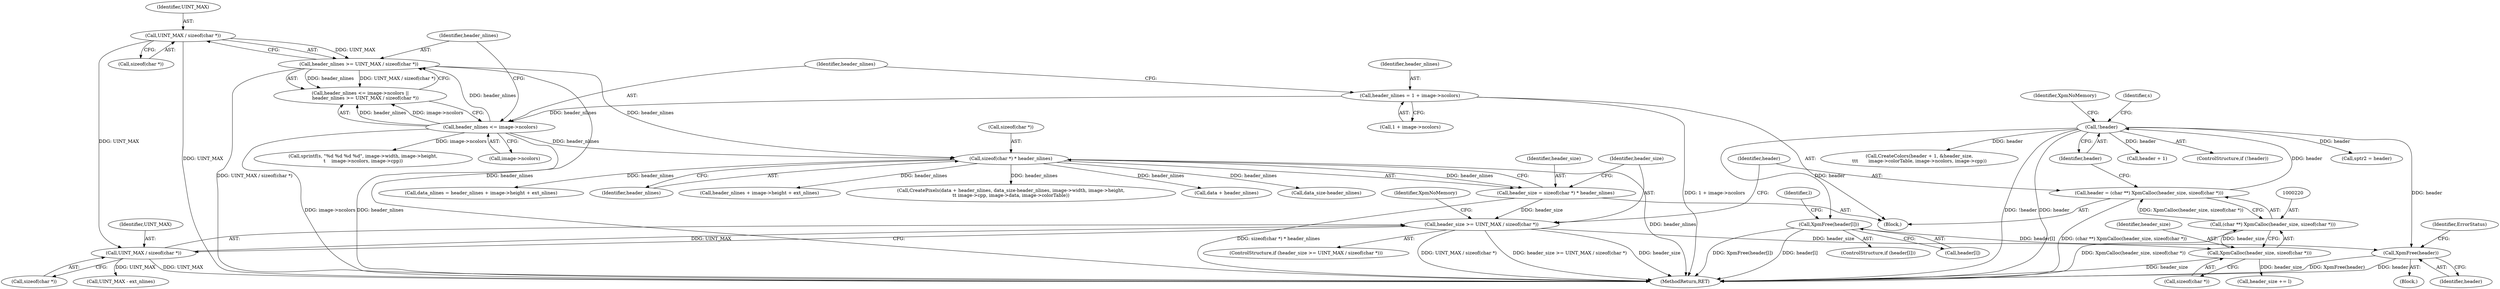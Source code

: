 digraph "0_libXpm_d1167418f0fd02a27f617ec5afd6db053afbe185@pointer" {
"1000601" [label="(Call,XpmFree(header[l]))"];
"1000226" [label="(Call,!header)"];
"1000217" [label="(Call,header = (char **) XpmCalloc(header_size, sizeof(char *)))"];
"1000219" [label="(Call,(char **) XpmCalloc(header_size, sizeof(char *)))"];
"1000221" [label="(Call,XpmCalloc(header_size, sizeof(char *)))"];
"1000209" [label="(Call,header_size >= UINT_MAX / sizeof(char *))"];
"1000202" [label="(Call,header_size = sizeof(char *) * header_nlines)"];
"1000204" [label="(Call,sizeof(char *) * header_nlines)"];
"1000189" [label="(Call,header_nlines <= image->ncolors)"];
"1000180" [label="(Call,header_nlines = 1 + image->ncolors)"];
"1000194" [label="(Call,header_nlines >= UINT_MAX / sizeof(char *))"];
"1000196" [label="(Call,UINT_MAX / sizeof(char *))"];
"1000211" [label="(Call,UINT_MAX / sizeof(char *))"];
"1000605" [label="(Call,XpmFree(header))"];
"1000312" [label="(Call,CreateColors(header + 1, &header_size,\n\t\t\t       image->colorTable, image->ncolors, image->cpp))"];
"1000204" [label="(Call,sizeof(char *) * header_nlines)"];
"1000227" [label="(Identifier,header)"];
"1000596" [label="(Identifier,l)"];
"1000605" [label="(Call,XpmFree(header))"];
"1000211" [label="(Call,UINT_MAX / sizeof(char *))"];
"1000202" [label="(Call,header_size = sizeof(char *) * header_nlines)"];
"1000602" [label="(Call,header[l])"];
"1000303" [label="(Call,header_size += l)"];
"1000219" [label="(Call,(char **) XpmCalloc(header_size, sizeof(char *)))"];
"1000198" [label="(Call,sizeof(char *))"];
"1000213" [label="(Call,sizeof(char *))"];
"1000606" [label="(Identifier,header)"];
"1000208" [label="(ControlStructure,if (header_size >= UINT_MAX / sizeof(char *)))"];
"1000197" [label="(Identifier,UINT_MAX)"];
"1000440" [label="(Call,data_nlines = header_nlines + image->height + ext_nlines)"];
"1000233" [label="(Call,sprintf(s, \"%d %d %d %d\", image->width, image->height,\n\t    image->ncolors, image->cpp))"];
"1000229" [label="(Identifier,XpmNoMemory)"];
"1000609" [label="(MethodReturn,RET)"];
"1000189" [label="(Call,header_nlines <= image->ncolors)"];
"1000442" [label="(Call,header_nlines + image->height + ext_nlines)"];
"1000180" [label="(Call,header_nlines = 1 + image->ncolors)"];
"1000195" [label="(Identifier,header_nlines)"];
"1000231" [label="(Identifier,s)"];
"1000210" [label="(Identifier,header_size)"];
"1000194" [label="(Call,header_nlines >= UINT_MAX / sizeof(char *))"];
"1000597" [label="(ControlStructure,if (header[l]))"];
"1000218" [label="(Identifier,header)"];
"1000223" [label="(Call,sizeof(char *))"];
"1000212" [label="(Identifier,UINT_MAX)"];
"1000216" [label="(Identifier,XpmNoMemory)"];
"1000182" [label="(Call,1 + image->ncolors)"];
"1000313" [label="(Call,header + 1)"];
"1000190" [label="(Identifier,header_nlines)"];
"1000526" [label="(Call,CreatePixels(data + header_nlines, data_size-header_nlines, image->width, image->height,\n\t\t image->cpp, image->data, image->colorTable))"];
"1000608" [label="(Identifier,ErrorStatus)"];
"1000191" [label="(Call,image->ncolors)"];
"1000188" [label="(Call,header_nlines <= image->ncolors ||\n       header_nlines >= UINT_MAX / sizeof(char *))"];
"1000221" [label="(Call,XpmCalloc(header_size, sizeof(char *)))"];
"1000222" [label="(Identifier,header_size)"];
"1000376" [label="(Call,UINT_MAX - ext_nlines)"];
"1000601" [label="(Call,XpmFree(header[l]))"];
"1000226" [label="(Call,!header)"];
"1000209" [label="(Call,header_size >= UINT_MAX / sizeof(char *))"];
"1000225" [label="(ControlStructure,if (!header))"];
"1000471" [label="(Call,sptr2 = header)"];
"1000527" [label="(Call,data + header_nlines)"];
"1000530" [label="(Call,data_size-header_nlines)"];
"1000205" [label="(Call,sizeof(char *))"];
"1000203" [label="(Identifier,header_size)"];
"1000117" [label="(Block,)"];
"1000196" [label="(Call,UINT_MAX / sizeof(char *))"];
"1000181" [label="(Identifier,header_nlines)"];
"1000207" [label="(Identifier,header_nlines)"];
"1000217" [label="(Call,header = (char **) XpmCalloc(header_size, sizeof(char *)))"];
"1000587" [label="(Block,)"];
"1000601" -> "1000597"  [label="AST: "];
"1000601" -> "1000602"  [label="CFG: "];
"1000602" -> "1000601"  [label="AST: "];
"1000596" -> "1000601"  [label="CFG: "];
"1000601" -> "1000609"  [label="DDG: header[l]"];
"1000601" -> "1000609"  [label="DDG: XpmFree(header[l])"];
"1000226" -> "1000601"  [label="DDG: header"];
"1000601" -> "1000605"  [label="DDG: header[l]"];
"1000226" -> "1000225"  [label="AST: "];
"1000226" -> "1000227"  [label="CFG: "];
"1000227" -> "1000226"  [label="AST: "];
"1000229" -> "1000226"  [label="CFG: "];
"1000231" -> "1000226"  [label="CFG: "];
"1000226" -> "1000609"  [label="DDG: header"];
"1000226" -> "1000609"  [label="DDG: !header"];
"1000217" -> "1000226"  [label="DDG: header"];
"1000226" -> "1000312"  [label="DDG: header"];
"1000226" -> "1000313"  [label="DDG: header"];
"1000226" -> "1000471"  [label="DDG: header"];
"1000226" -> "1000605"  [label="DDG: header"];
"1000217" -> "1000117"  [label="AST: "];
"1000217" -> "1000219"  [label="CFG: "];
"1000218" -> "1000217"  [label="AST: "];
"1000219" -> "1000217"  [label="AST: "];
"1000227" -> "1000217"  [label="CFG: "];
"1000217" -> "1000609"  [label="DDG: (char **) XpmCalloc(header_size, sizeof(char *))"];
"1000219" -> "1000217"  [label="DDG: XpmCalloc(header_size, sizeof(char *))"];
"1000219" -> "1000221"  [label="CFG: "];
"1000220" -> "1000219"  [label="AST: "];
"1000221" -> "1000219"  [label="AST: "];
"1000219" -> "1000609"  [label="DDG: XpmCalloc(header_size, sizeof(char *))"];
"1000221" -> "1000219"  [label="DDG: header_size"];
"1000221" -> "1000223"  [label="CFG: "];
"1000222" -> "1000221"  [label="AST: "];
"1000223" -> "1000221"  [label="AST: "];
"1000221" -> "1000609"  [label="DDG: header_size"];
"1000209" -> "1000221"  [label="DDG: header_size"];
"1000221" -> "1000303"  [label="DDG: header_size"];
"1000209" -> "1000208"  [label="AST: "];
"1000209" -> "1000211"  [label="CFG: "];
"1000210" -> "1000209"  [label="AST: "];
"1000211" -> "1000209"  [label="AST: "];
"1000216" -> "1000209"  [label="CFG: "];
"1000218" -> "1000209"  [label="CFG: "];
"1000209" -> "1000609"  [label="DDG: header_size >= UINT_MAX / sizeof(char *)"];
"1000209" -> "1000609"  [label="DDG: header_size"];
"1000209" -> "1000609"  [label="DDG: UINT_MAX / sizeof(char *)"];
"1000202" -> "1000209"  [label="DDG: header_size"];
"1000211" -> "1000209"  [label="DDG: UINT_MAX"];
"1000202" -> "1000117"  [label="AST: "];
"1000202" -> "1000204"  [label="CFG: "];
"1000203" -> "1000202"  [label="AST: "];
"1000204" -> "1000202"  [label="AST: "];
"1000210" -> "1000202"  [label="CFG: "];
"1000202" -> "1000609"  [label="DDG: sizeof(char *) * header_nlines"];
"1000204" -> "1000202"  [label="DDG: header_nlines"];
"1000204" -> "1000207"  [label="CFG: "];
"1000205" -> "1000204"  [label="AST: "];
"1000207" -> "1000204"  [label="AST: "];
"1000204" -> "1000609"  [label="DDG: header_nlines"];
"1000189" -> "1000204"  [label="DDG: header_nlines"];
"1000194" -> "1000204"  [label="DDG: header_nlines"];
"1000204" -> "1000440"  [label="DDG: header_nlines"];
"1000204" -> "1000442"  [label="DDG: header_nlines"];
"1000204" -> "1000526"  [label="DDG: header_nlines"];
"1000204" -> "1000527"  [label="DDG: header_nlines"];
"1000204" -> "1000530"  [label="DDG: header_nlines"];
"1000189" -> "1000188"  [label="AST: "];
"1000189" -> "1000191"  [label="CFG: "];
"1000190" -> "1000189"  [label="AST: "];
"1000191" -> "1000189"  [label="AST: "];
"1000195" -> "1000189"  [label="CFG: "];
"1000188" -> "1000189"  [label="CFG: "];
"1000189" -> "1000609"  [label="DDG: header_nlines"];
"1000189" -> "1000609"  [label="DDG: image->ncolors"];
"1000189" -> "1000188"  [label="DDG: header_nlines"];
"1000189" -> "1000188"  [label="DDG: image->ncolors"];
"1000180" -> "1000189"  [label="DDG: header_nlines"];
"1000189" -> "1000194"  [label="DDG: header_nlines"];
"1000189" -> "1000233"  [label="DDG: image->ncolors"];
"1000180" -> "1000117"  [label="AST: "];
"1000180" -> "1000182"  [label="CFG: "];
"1000181" -> "1000180"  [label="AST: "];
"1000182" -> "1000180"  [label="AST: "];
"1000190" -> "1000180"  [label="CFG: "];
"1000180" -> "1000609"  [label="DDG: 1 + image->ncolors"];
"1000194" -> "1000188"  [label="AST: "];
"1000194" -> "1000196"  [label="CFG: "];
"1000195" -> "1000194"  [label="AST: "];
"1000196" -> "1000194"  [label="AST: "];
"1000188" -> "1000194"  [label="CFG: "];
"1000194" -> "1000609"  [label="DDG: header_nlines"];
"1000194" -> "1000609"  [label="DDG: UINT_MAX / sizeof(char *)"];
"1000194" -> "1000188"  [label="DDG: header_nlines"];
"1000194" -> "1000188"  [label="DDG: UINT_MAX / sizeof(char *)"];
"1000196" -> "1000194"  [label="DDG: UINT_MAX"];
"1000196" -> "1000198"  [label="CFG: "];
"1000197" -> "1000196"  [label="AST: "];
"1000198" -> "1000196"  [label="AST: "];
"1000196" -> "1000609"  [label="DDG: UINT_MAX"];
"1000196" -> "1000211"  [label="DDG: UINT_MAX"];
"1000211" -> "1000213"  [label="CFG: "];
"1000212" -> "1000211"  [label="AST: "];
"1000213" -> "1000211"  [label="AST: "];
"1000211" -> "1000609"  [label="DDG: UINT_MAX"];
"1000211" -> "1000376"  [label="DDG: UINT_MAX"];
"1000605" -> "1000587"  [label="AST: "];
"1000605" -> "1000606"  [label="CFG: "];
"1000606" -> "1000605"  [label="AST: "];
"1000608" -> "1000605"  [label="CFG: "];
"1000605" -> "1000609"  [label="DDG: XpmFree(header)"];
"1000605" -> "1000609"  [label="DDG: header"];
}
